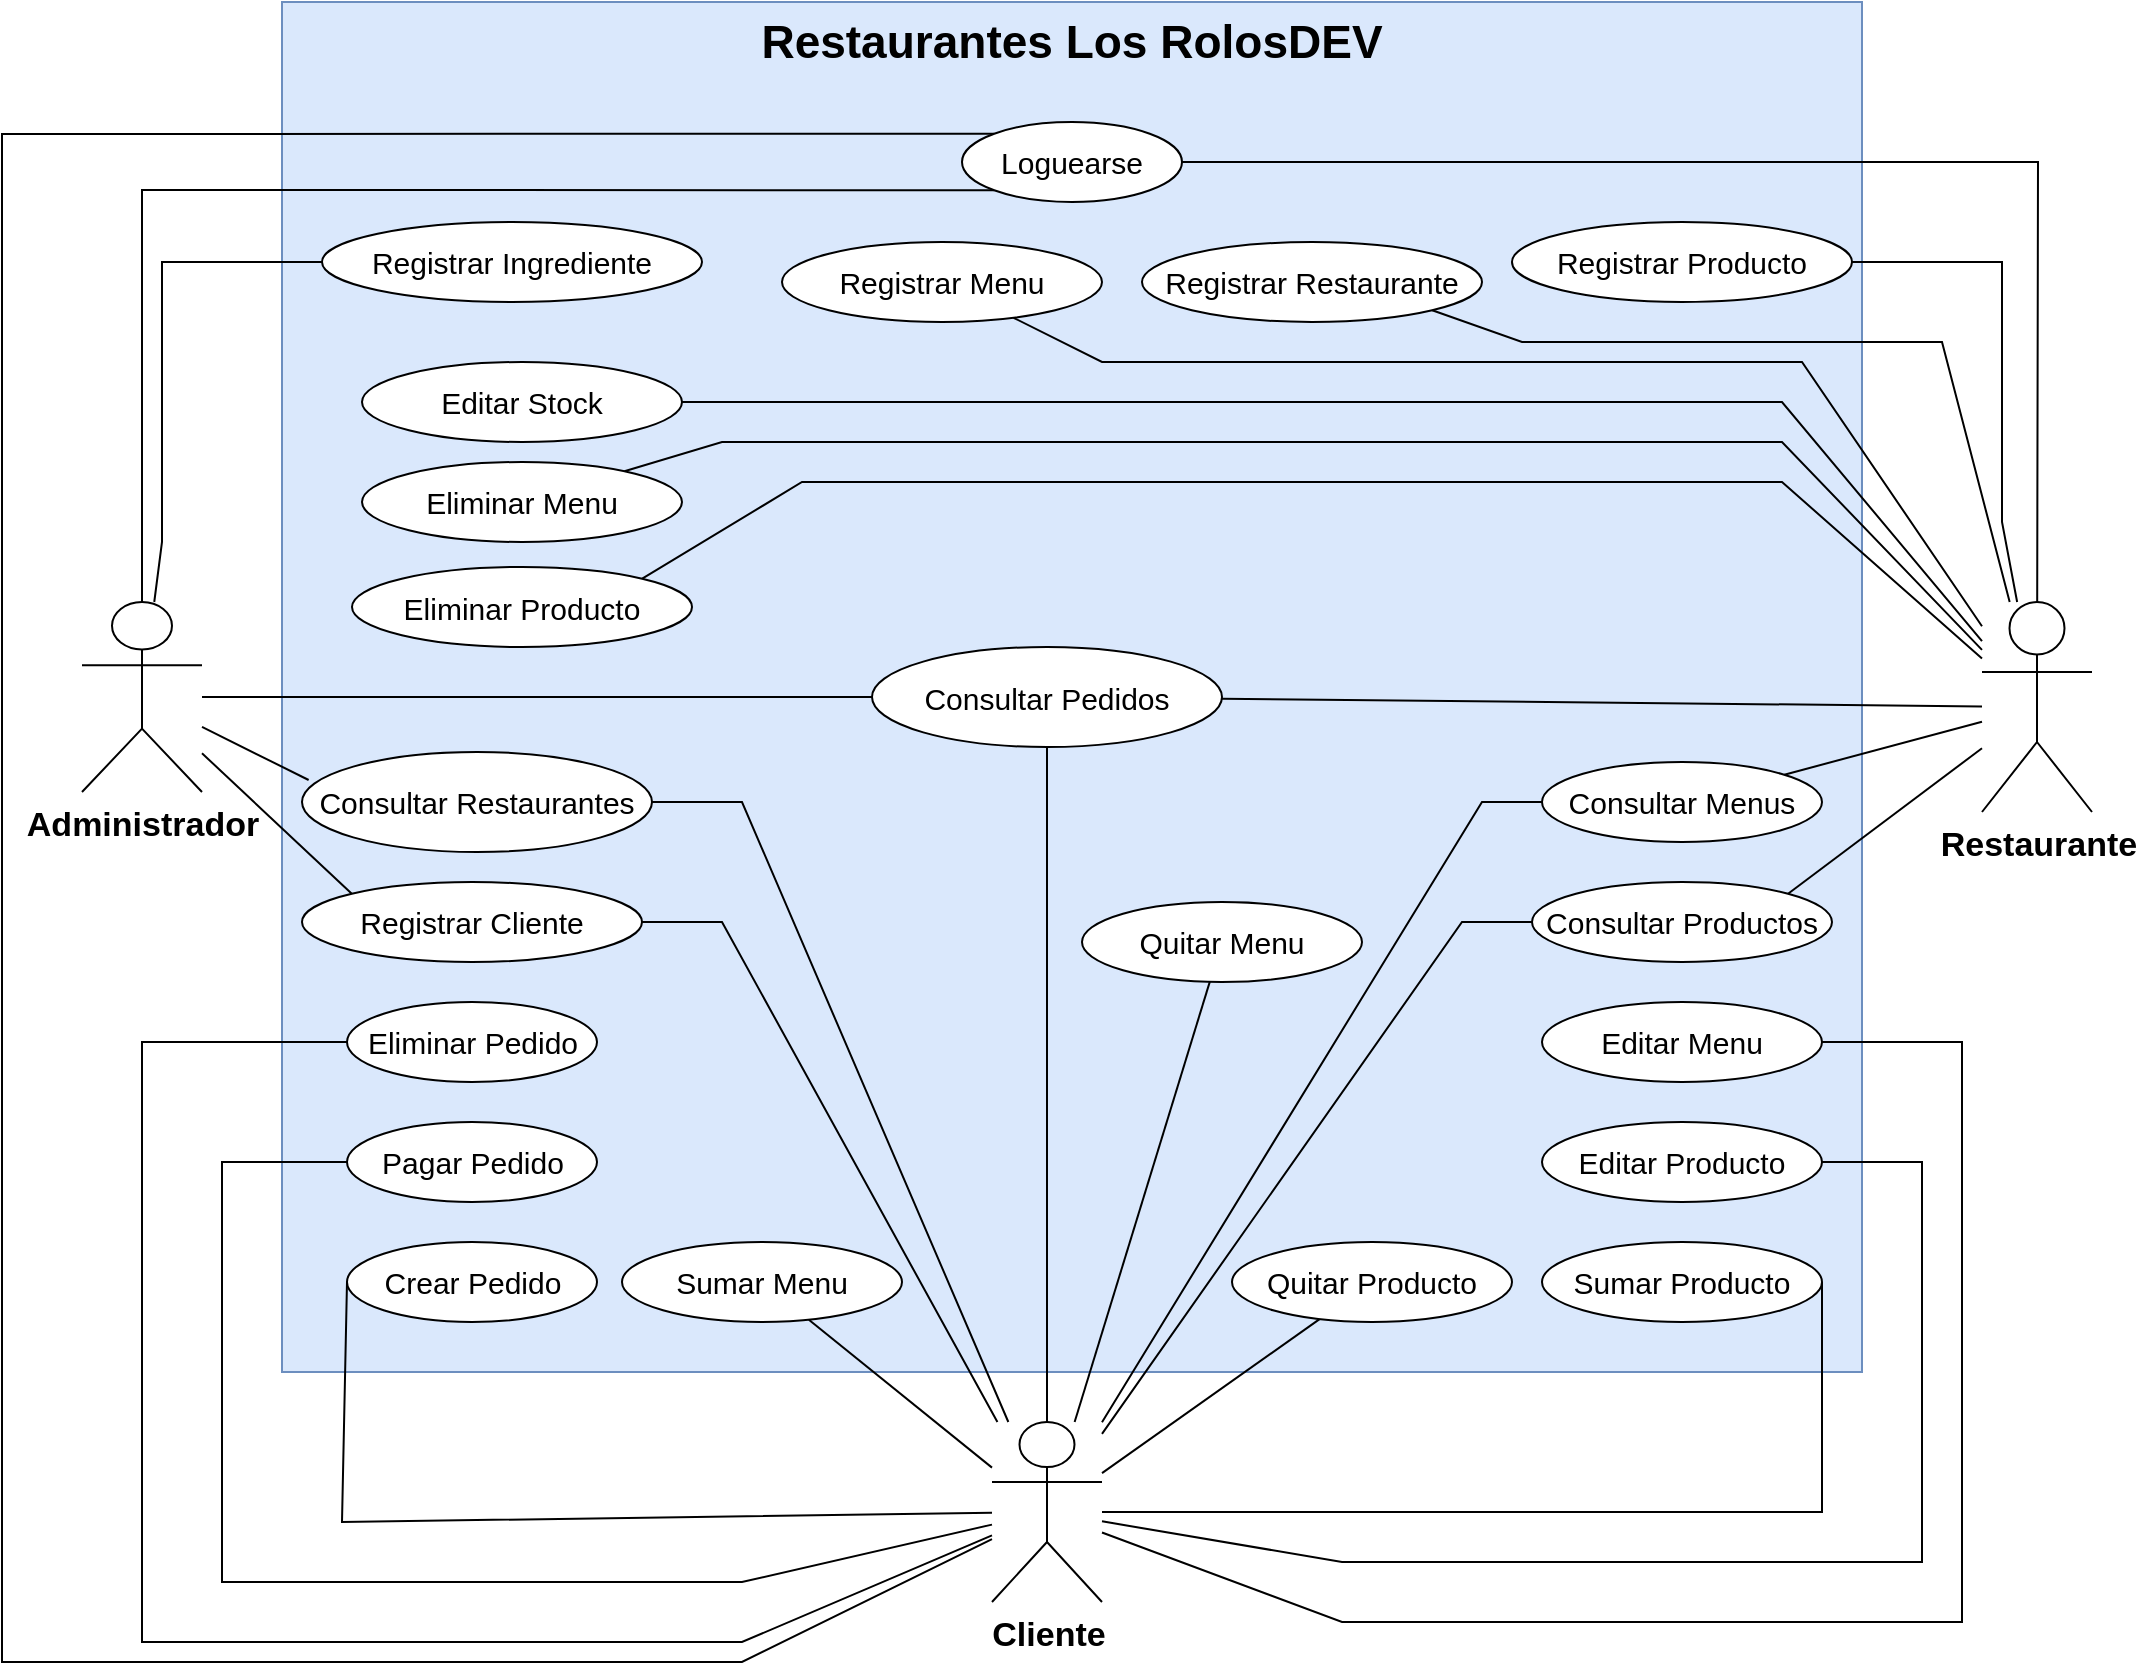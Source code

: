 <mxfile version="17.4.2" type="device"><diagram id="PljL2KxxUNv7dbQn0zdT" name="Page-1"><mxGraphModel dx="1326" dy="851" grid="1" gridSize="10" guides="1" tooltips="1" connect="1" arrows="1" fold="1" page="1" pageScale="1" pageWidth="1100" pageHeight="850" math="0" shadow="0"><root><mxCell id="0"/><mxCell id="1" parent="0"/><mxCell id="F2qbAsjcGgacATyDahgW-2" value="" style="rounded=0;whiteSpace=wrap;html=1;fillColor=#dae8fc;strokeColor=#6c8ebf;" vertex="1" parent="1"><mxGeometry x="150" y="10" width="790" height="685" as="geometry"/></mxCell><mxCell id="F2qbAsjcGgacATyDahgW-14" style="edgeStyle=none;rounded=0;orthogonalLoop=1;jettySize=auto;html=1;fontSize=15;endArrow=none;endFill=0;strokeColor=#000000;" edge="1" parent="1" source="F2qbAsjcGgacATyDahgW-3" target="F2qbAsjcGgacATyDahgW-13"><mxGeometry relative="1" as="geometry"><Array as="points"><mxPoint x="90" y="280"/><mxPoint x="90" y="140"/></Array></mxGeometry></mxCell><mxCell id="F2qbAsjcGgacATyDahgW-58" style="edgeStyle=none;rounded=0;orthogonalLoop=1;jettySize=auto;html=1;entryX=0.019;entryY=0.28;entryDx=0;entryDy=0;entryPerimeter=0;fontSize=17;endArrow=none;endFill=0;strokeColor=#000000;" edge="1" parent="1" source="F2qbAsjcGgacATyDahgW-3" target="F2qbAsjcGgacATyDahgW-39"><mxGeometry relative="1" as="geometry"/></mxCell><mxCell id="F2qbAsjcGgacATyDahgW-59" style="edgeStyle=none;rounded=0;orthogonalLoop=1;jettySize=auto;html=1;entryX=0;entryY=0;entryDx=0;entryDy=0;fontSize=17;endArrow=none;endFill=0;strokeColor=#000000;" edge="1" parent="1" source="F2qbAsjcGgacATyDahgW-3" target="F2qbAsjcGgacATyDahgW-19"><mxGeometry relative="1" as="geometry"/></mxCell><mxCell id="F2qbAsjcGgacATyDahgW-3" value="Administrador" style="shape=umlActor;verticalLabelPosition=bottom;verticalAlign=top;html=1;outlineConnect=0;fontSize=17;fontStyle=1" vertex="1" parent="1"><mxGeometry x="50" y="310" width="60" height="95" as="geometry"/></mxCell><mxCell id="F2qbAsjcGgacATyDahgW-9" style="edgeStyle=none;rounded=0;orthogonalLoop=1;jettySize=auto;html=1;fontSize=23;endArrow=none;endFill=0;strokeColor=#000000;" edge="1" parent="1" source="F2qbAsjcGgacATyDahgW-4" target="F2qbAsjcGgacATyDahgW-6"><mxGeometry relative="1" as="geometry"><Array as="points"><mxPoint x="1028" y="90"/></Array></mxGeometry></mxCell><mxCell id="F2qbAsjcGgacATyDahgW-23" style="edgeStyle=none;rounded=0;orthogonalLoop=1;jettySize=auto;html=1;fontSize=15;endArrow=none;endFill=0;strokeColor=#000000;" edge="1" parent="1" source="F2qbAsjcGgacATyDahgW-4" target="F2qbAsjcGgacATyDahgW-18"><mxGeometry relative="1" as="geometry"><Array as="points"><mxPoint x="900" y="210"/></Array></mxGeometry></mxCell><mxCell id="F2qbAsjcGgacATyDahgW-62" style="edgeStyle=none;rounded=0;orthogonalLoop=1;jettySize=auto;html=1;fontSize=17;endArrow=none;endFill=0;strokeColor=#000000;entryX=1;entryY=1;entryDx=0;entryDy=0;" edge="1" parent="1" source="F2qbAsjcGgacATyDahgW-4" target="F2qbAsjcGgacATyDahgW-15"><mxGeometry relative="1" as="geometry"><Array as="points"><mxPoint x="980" y="180"/><mxPoint x="770" y="180"/></Array></mxGeometry></mxCell><mxCell id="F2qbAsjcGgacATyDahgW-4" value="Restaurante" style="shape=umlActor;verticalLabelPosition=bottom;verticalAlign=top;html=1;outlineConnect=0;fontSize=17;fontStyle=1" vertex="1" parent="1"><mxGeometry x="1000" y="310" width="55" height="105" as="geometry"/></mxCell><mxCell id="F2qbAsjcGgacATyDahgW-7" style="rounded=0;orthogonalLoop=1;jettySize=auto;html=1;entryX=0;entryY=0;entryDx=0;entryDy=0;fontSize=20;strokeColor=#000000;endArrow=none;endFill=0;" edge="1" parent="1" source="F2qbAsjcGgacATyDahgW-5" target="F2qbAsjcGgacATyDahgW-6"><mxGeometry relative="1" as="geometry"><mxPoint x="508" y="730.141" as="sourcePoint"/><mxPoint x="493" y="90" as="targetPoint"/><Array as="points"><mxPoint x="380" y="840"/><mxPoint x="10" y="840"/><mxPoint x="10" y="76"/></Array></mxGeometry></mxCell><mxCell id="F2qbAsjcGgacATyDahgW-20" style="edgeStyle=none;rounded=0;orthogonalLoop=1;jettySize=auto;html=1;fontSize=15;endArrow=none;endFill=0;strokeColor=#000000;" edge="1" parent="1" source="F2qbAsjcGgacATyDahgW-5" target="F2qbAsjcGgacATyDahgW-32"><mxGeometry relative="1" as="geometry"/></mxCell><mxCell id="F2qbAsjcGgacATyDahgW-41" style="edgeStyle=none;rounded=0;orthogonalLoop=1;jettySize=auto;html=1;fontSize=17;endArrow=none;endFill=0;strokeColor=#000000;" edge="1" parent="1" source="F2qbAsjcGgacATyDahgW-5" target="F2qbAsjcGgacATyDahgW-34"><mxGeometry relative="1" as="geometry"><Array as="points"><mxPoint x="680" y="790"/><mxPoint x="970" y="790"/><mxPoint x="970" y="590"/></Array></mxGeometry></mxCell><mxCell id="F2qbAsjcGgacATyDahgW-46" style="edgeStyle=none;rounded=0;orthogonalLoop=1;jettySize=auto;html=1;fontSize=17;endArrow=none;endFill=0;strokeColor=#000000;entryX=1;entryY=0.5;entryDx=0;entryDy=0;" edge="1" parent="1" source="F2qbAsjcGgacATyDahgW-5" target="F2qbAsjcGgacATyDahgW-25"><mxGeometry relative="1" as="geometry"><Array as="points"><mxPoint x="920" y="765"/></Array></mxGeometry></mxCell><mxCell id="F2qbAsjcGgacATyDahgW-47" style="edgeStyle=none;rounded=0;orthogonalLoop=1;jettySize=auto;html=1;fontSize=17;endArrow=none;endFill=0;strokeColor=#000000;entryX=0;entryY=0.5;entryDx=0;entryDy=0;" edge="1" parent="1" source="F2qbAsjcGgacATyDahgW-5" target="F2qbAsjcGgacATyDahgW-26"><mxGeometry relative="1" as="geometry"><Array as="points"><mxPoint x="180" y="770"/></Array></mxGeometry></mxCell><mxCell id="F2qbAsjcGgacATyDahgW-48" style="edgeStyle=none;rounded=0;orthogonalLoop=1;jettySize=auto;html=1;fontSize=17;endArrow=none;endFill=0;strokeColor=#000000;entryX=0;entryY=0.5;entryDx=0;entryDy=0;" edge="1" parent="1" source="F2qbAsjcGgacATyDahgW-5" target="F2qbAsjcGgacATyDahgW-36"><mxGeometry relative="1" as="geometry"><mxPoint x="380" y="870" as="sourcePoint"/><Array as="points"><mxPoint x="380" y="800"/><mxPoint x="120" y="800"/><mxPoint x="120" y="590"/></Array></mxGeometry></mxCell><mxCell id="F2qbAsjcGgacATyDahgW-49" style="edgeStyle=none;rounded=0;orthogonalLoop=1;jettySize=auto;html=1;fontSize=17;endArrow=none;endFill=0;strokeColor=#000000;entryX=0;entryY=0.5;entryDx=0;entryDy=0;" edge="1" parent="1" source="F2qbAsjcGgacATyDahgW-5" target="F2qbAsjcGgacATyDahgW-29"><mxGeometry relative="1" as="geometry"><Array as="points"><mxPoint x="380" y="830"/><mxPoint x="80" y="830"/><mxPoint x="80" y="530"/></Array></mxGeometry></mxCell><mxCell id="F2qbAsjcGgacATyDahgW-52" style="edgeStyle=none;rounded=0;orthogonalLoop=1;jettySize=auto;html=1;fontSize=17;endArrow=none;endFill=0;strokeColor=#000000;" edge="1" parent="1" source="F2qbAsjcGgacATyDahgW-5" target="F2qbAsjcGgacATyDahgW-33"><mxGeometry relative="1" as="geometry"/></mxCell><mxCell id="F2qbAsjcGgacATyDahgW-53" style="edgeStyle=none;rounded=0;orthogonalLoop=1;jettySize=auto;html=1;fontSize=17;endArrow=none;endFill=0;strokeColor=#000000;" edge="1" parent="1" source="F2qbAsjcGgacATyDahgW-5" target="F2qbAsjcGgacATyDahgW-40"><mxGeometry relative="1" as="geometry"/></mxCell><mxCell id="F2qbAsjcGgacATyDahgW-56" style="edgeStyle=none;rounded=0;orthogonalLoop=1;jettySize=auto;html=1;fontSize=17;endArrow=none;endFill=0;strokeColor=#000000;entryX=1;entryY=0.5;entryDx=0;entryDy=0;" edge="1" parent="1" source="F2qbAsjcGgacATyDahgW-5" target="F2qbAsjcGgacATyDahgW-39"><mxGeometry relative="1" as="geometry"><Array as="points"><mxPoint x="380" y="410"/></Array></mxGeometry></mxCell><mxCell id="F2qbAsjcGgacATyDahgW-57" style="edgeStyle=none;rounded=0;orthogonalLoop=1;jettySize=auto;html=1;fontSize=17;endArrow=none;endFill=0;strokeColor=#000000;entryX=1;entryY=0.5;entryDx=0;entryDy=0;" edge="1" parent="1" source="F2qbAsjcGgacATyDahgW-5" target="F2qbAsjcGgacATyDahgW-19"><mxGeometry relative="1" as="geometry"><Array as="points"><mxPoint x="370" y="470"/></Array></mxGeometry></mxCell><mxCell id="F2qbAsjcGgacATyDahgW-60" style="edgeStyle=none;rounded=0;orthogonalLoop=1;jettySize=auto;html=1;entryX=0;entryY=0.5;entryDx=0;entryDy=0;fontSize=17;endArrow=none;endFill=0;strokeColor=#000000;" edge="1" parent="1" source="F2qbAsjcGgacATyDahgW-5" target="F2qbAsjcGgacATyDahgW-38"><mxGeometry relative="1" as="geometry"><Array as="points"><mxPoint x="740" y="470"/></Array></mxGeometry></mxCell><mxCell id="F2qbAsjcGgacATyDahgW-61" style="edgeStyle=none;rounded=0;orthogonalLoop=1;jettySize=auto;html=1;entryX=0;entryY=0.5;entryDx=0;entryDy=0;fontSize=17;endArrow=none;endFill=0;strokeColor=#000000;" edge="1" parent="1" source="F2qbAsjcGgacATyDahgW-5" target="F2qbAsjcGgacATyDahgW-37"><mxGeometry relative="1" as="geometry"><Array as="points"><mxPoint x="750" y="410"/></Array></mxGeometry></mxCell><mxCell id="F2qbAsjcGgacATyDahgW-5" value="Cliente" style="shape=umlActor;verticalLabelPosition=bottom;verticalAlign=top;html=1;outlineConnect=0;fontSize=17;fontStyle=1" vertex="1" parent="1"><mxGeometry x="505" y="720" width="55" height="90" as="geometry"/></mxCell><mxCell id="F2qbAsjcGgacATyDahgW-10" style="edgeStyle=none;rounded=0;orthogonalLoop=1;jettySize=auto;html=1;fontSize=23;endArrow=none;endFill=0;strokeColor=#000000;exitX=0;exitY=1;exitDx=0;exitDy=0;" edge="1" parent="1" source="F2qbAsjcGgacATyDahgW-6" target="F2qbAsjcGgacATyDahgW-3"><mxGeometry relative="1" as="geometry"><Array as="points"><mxPoint x="80" y="104"/></Array></mxGeometry></mxCell><mxCell id="F2qbAsjcGgacATyDahgW-6" value="Loguearse" style="ellipse;whiteSpace=wrap;html=1;fontSize=15;" vertex="1" parent="1"><mxGeometry x="490" y="70" width="110" height="40" as="geometry"/></mxCell><mxCell id="F2qbAsjcGgacATyDahgW-8" value="Restaurantes Los RolosDEV" style="text;html=1;strokeColor=none;fillColor=none;align=center;verticalAlign=middle;whiteSpace=wrap;rounded=0;fontSize=23;fontStyle=1" vertex="1" parent="1"><mxGeometry x="270" y="10" width="550" height="40" as="geometry"/></mxCell><mxCell id="F2qbAsjcGgacATyDahgW-13" value="Registrar Ingrediente" style="ellipse;whiteSpace=wrap;html=1;fontSize=15;" vertex="1" parent="1"><mxGeometry x="170" y="120" width="190" height="40" as="geometry"/></mxCell><mxCell id="F2qbAsjcGgacATyDahgW-15" value="Registrar Restaurante" style="ellipse;whiteSpace=wrap;html=1;fontSize=15;" vertex="1" parent="1"><mxGeometry x="580" y="130" width="170" height="40" as="geometry"/></mxCell><mxCell id="F2qbAsjcGgacATyDahgW-50" style="edgeStyle=none;rounded=0;orthogonalLoop=1;jettySize=auto;html=1;fontSize=17;endArrow=none;endFill=0;strokeColor=#000000;" edge="1" parent="1" source="F2qbAsjcGgacATyDahgW-16" target="F2qbAsjcGgacATyDahgW-4"><mxGeometry relative="1" as="geometry"><Array as="points"><mxPoint x="1010" y="140"/><mxPoint x="1010" y="270"/></Array></mxGeometry></mxCell><mxCell id="F2qbAsjcGgacATyDahgW-16" value="Registrar Producto" style="ellipse;whiteSpace=wrap;html=1;fontSize=15;" vertex="1" parent="1"><mxGeometry x="765" y="120" width="170" height="40" as="geometry"/></mxCell><mxCell id="F2qbAsjcGgacATyDahgW-24" style="edgeStyle=none;rounded=0;orthogonalLoop=1;jettySize=auto;html=1;fontSize=15;endArrow=none;endFill=0;strokeColor=#000000;" edge="1" parent="1" source="F2qbAsjcGgacATyDahgW-17" target="F2qbAsjcGgacATyDahgW-4"><mxGeometry relative="1" as="geometry"><Array as="points"><mxPoint x="560" y="190"/><mxPoint x="910" y="190"/></Array></mxGeometry></mxCell><mxCell id="F2qbAsjcGgacATyDahgW-17" value="Registrar Menu" style="ellipse;whiteSpace=wrap;html=1;fontSize=15;" vertex="1" parent="1"><mxGeometry x="400" y="130" width="160" height="40" as="geometry"/></mxCell><mxCell id="F2qbAsjcGgacATyDahgW-18" value="Editar Stock" style="ellipse;whiteSpace=wrap;html=1;fontSize=15;" vertex="1" parent="1"><mxGeometry x="190" y="190" width="160" height="40" as="geometry"/></mxCell><mxCell id="F2qbAsjcGgacATyDahgW-19" value="Registrar Cliente" style="ellipse;whiteSpace=wrap;html=1;fontSize=15;" vertex="1" parent="1"><mxGeometry x="160" y="450" width="170" height="40" as="geometry"/></mxCell><mxCell id="F2qbAsjcGgacATyDahgW-25" value="Sumar Producto" style="ellipse;whiteSpace=wrap;html=1;fontSize=15;" vertex="1" parent="1"><mxGeometry x="780" y="630" width="140" height="40" as="geometry"/></mxCell><mxCell id="F2qbAsjcGgacATyDahgW-26" value="Crear Pedido&lt;span style=&quot;color: rgba(0 , 0 , 0 , 0) ; font-family: monospace ; font-size: 0px&quot;&gt;%3CmxGraphModel%3E%3Croot%3E%3CmxCell%20id%3D%220%22%2F%3E%3CmxCell%20id%3D%221%22%20parent%3D%220%22%2F%3E%3CmxCell%20id%3D%222%22%20value%3D%22Cargar%20Producto%22%20style%3D%22ellipse%3BwhiteSpace%3Dwrap%3Bhtml%3D1%3BfontSize%3D15%3B%22%20vertex%3D%221%22%20parent%3D%221%22%3E%3CmxGeometry%20x%3D%22280%22%20y%3D%22600%22%20width%3D%22170%22%20height%3D%2240%22%20as%3D%22geometry%22%2F%3E%3C%2FmxCell%3E%3C%2Froot%3E%3C%2FmxGraphModel%3E&lt;/span&gt;" style="ellipse;whiteSpace=wrap;html=1;fontSize=15;" vertex="1" parent="1"><mxGeometry x="182.5" y="630" width="125" height="40" as="geometry"/></mxCell><mxCell id="F2qbAsjcGgacATyDahgW-63" style="edgeStyle=none;rounded=0;orthogonalLoop=1;jettySize=auto;html=1;fontSize=17;endArrow=none;endFill=0;strokeColor=#000000;" edge="1" parent="1" source="F2qbAsjcGgacATyDahgW-27" target="F2qbAsjcGgacATyDahgW-5"><mxGeometry relative="1" as="geometry"/></mxCell><mxCell id="F2qbAsjcGgacATyDahgW-27" value="Sumar Menu" style="ellipse;whiteSpace=wrap;html=1;fontSize=15;" vertex="1" parent="1"><mxGeometry x="320" y="630" width="140" height="40" as="geometry"/></mxCell><mxCell id="F2qbAsjcGgacATyDahgW-29" value="Eliminar Pedido&lt;span style=&quot;color: rgba(0 , 0 , 0 , 0) ; font-family: monospace ; font-size: 0px&quot;&gt;%3CmxGraphModel%3E%3Croot%3E%3CmxCell%20id%3D%220%22%2F%3E%3CmxCell%20id%3D%221%22%20parent%3D%220%22%2F%3E%3CmxCell%20id%3D%222%22%20value%3D%22Cargar%20Producto%22%20style%3D%22ellipse%3BwhiteSpace%3Dwrap%3Bhtml%3D1%3BfontSize%3D15%3B%22%20vertex%3D%221%22%20parent%3D%221%22%3E%3CmxGeometry%20x%3D%22280%22%20y%3D%22600%22%20width%3D%22170%22%20height%3D%2240%22%20as%3D%22geometry%22%2F%3E%3C%2FmxCell%3E%3C%2Froot%3E%3C%2FmxGraphModel%3E&lt;/span&gt;" style="ellipse;whiteSpace=wrap;html=1;fontSize=15;" vertex="1" parent="1"><mxGeometry x="182.5" y="510" width="125" height="40" as="geometry"/></mxCell><mxCell id="F2qbAsjcGgacATyDahgW-32" value="Quitar Menu" style="ellipse;whiteSpace=wrap;html=1;fontSize=15;" vertex="1" parent="1"><mxGeometry x="550" y="460" width="140" height="40" as="geometry"/></mxCell><mxCell id="F2qbAsjcGgacATyDahgW-33" value="Quitar Producto" style="ellipse;whiteSpace=wrap;html=1;fontSize=15;" vertex="1" parent="1"><mxGeometry x="625" y="630" width="140" height="40" as="geometry"/></mxCell><mxCell id="F2qbAsjcGgacATyDahgW-34" value="Editar Producto" style="ellipse;whiteSpace=wrap;html=1;fontSize=15;" vertex="1" parent="1"><mxGeometry x="780" y="570" width="140" height="40" as="geometry"/></mxCell><mxCell id="F2qbAsjcGgacATyDahgW-51" style="edgeStyle=none;rounded=0;orthogonalLoop=1;jettySize=auto;html=1;fontSize=17;endArrow=none;endFill=0;strokeColor=#000000;" edge="1" parent="1" source="F2qbAsjcGgacATyDahgW-35" target="F2qbAsjcGgacATyDahgW-5"><mxGeometry relative="1" as="geometry"><Array as="points"><mxPoint x="990" y="530"/><mxPoint x="990" y="820"/><mxPoint x="680" y="820"/></Array></mxGeometry></mxCell><mxCell id="F2qbAsjcGgacATyDahgW-35" value="Editar Menu" style="ellipse;whiteSpace=wrap;html=1;fontSize=15;" vertex="1" parent="1"><mxGeometry x="780" y="510" width="140" height="40" as="geometry"/></mxCell><mxCell id="F2qbAsjcGgacATyDahgW-36" value="Pagar Pedido&lt;span style=&quot;color: rgba(0 , 0 , 0 , 0) ; font-family: monospace ; font-size: 0px&quot;&gt;%3CmxGraphModel%3E%3Croot%3E%3CmxCell%20id%3D%220%22%2F%3E%3CmxCell%20id%3D%221%22%20parent%3D%220%22%2F%3E%3CmxCell%20id%3D%222%22%20value%3D%22Cargar%20Producto%22%20style%3D%22ellipse%3BwhiteSpace%3Dwrap%3Bhtml%3D1%3BfontSize%3D15%3B%22%20vertex%3D%221%22%20parent%3D%221%22%3E%3CmxGeometry%20x%3D%22280%22%20y%3D%22600%22%20width%3D%22170%22%20height%3D%2240%22%20as%3D%22geometry%22%2F%3E%3C%2FmxCell%3E%3C%2Froot%3E%3C%2FmxGraphModel%3E&lt;/span&gt;" style="ellipse;whiteSpace=wrap;html=1;fontSize=15;" vertex="1" parent="1"><mxGeometry x="182.5" y="570" width="125" height="40" as="geometry"/></mxCell><mxCell id="F2qbAsjcGgacATyDahgW-44" style="edgeStyle=none;rounded=0;orthogonalLoop=1;jettySize=auto;html=1;fontSize=17;endArrow=none;endFill=0;strokeColor=#000000;" edge="1" parent="1" source="F2qbAsjcGgacATyDahgW-37" target="F2qbAsjcGgacATyDahgW-4"><mxGeometry relative="1" as="geometry"/></mxCell><mxCell id="F2qbAsjcGgacATyDahgW-37" value="Consultar Menus" style="ellipse;whiteSpace=wrap;html=1;fontSize=15;" vertex="1" parent="1"><mxGeometry x="780" y="390" width="140" height="40" as="geometry"/></mxCell><mxCell id="F2qbAsjcGgacATyDahgW-45" style="edgeStyle=none;rounded=0;orthogonalLoop=1;jettySize=auto;html=1;fontSize=17;endArrow=none;endFill=0;strokeColor=#000000;exitX=1;exitY=0;exitDx=0;exitDy=0;" edge="1" parent="1" source="F2qbAsjcGgacATyDahgW-38" target="F2qbAsjcGgacATyDahgW-4"><mxGeometry relative="1" as="geometry"/></mxCell><mxCell id="F2qbAsjcGgacATyDahgW-38" value="Consultar Productos" style="ellipse;whiteSpace=wrap;html=1;fontSize=15;" vertex="1" parent="1"><mxGeometry x="775" y="450" width="150" height="40" as="geometry"/></mxCell><mxCell id="F2qbAsjcGgacATyDahgW-39" value="Consultar Restaurantes" style="ellipse;whiteSpace=wrap;html=1;fontSize=15;" vertex="1" parent="1"><mxGeometry x="160" y="385" width="175" height="50" as="geometry"/></mxCell><mxCell id="F2qbAsjcGgacATyDahgW-54" style="edgeStyle=none;rounded=0;orthogonalLoop=1;jettySize=auto;html=1;fontSize=17;endArrow=none;endFill=0;strokeColor=#000000;" edge="1" parent="1" source="F2qbAsjcGgacATyDahgW-40" target="F2qbAsjcGgacATyDahgW-4"><mxGeometry relative="1" as="geometry"/></mxCell><mxCell id="F2qbAsjcGgacATyDahgW-55" style="edgeStyle=none;rounded=0;orthogonalLoop=1;jettySize=auto;html=1;fontSize=17;endArrow=none;endFill=0;strokeColor=#000000;" edge="1" parent="1" source="F2qbAsjcGgacATyDahgW-40" target="F2qbAsjcGgacATyDahgW-3"><mxGeometry relative="1" as="geometry"/></mxCell><mxCell id="F2qbAsjcGgacATyDahgW-40" value="Consultar Pedidos" style="ellipse;whiteSpace=wrap;html=1;fontSize=15;" vertex="1" parent="1"><mxGeometry x="445" y="332.5" width="175" height="50" as="geometry"/></mxCell><mxCell id="F2qbAsjcGgacATyDahgW-67" style="edgeStyle=none;rounded=0;orthogonalLoop=1;jettySize=auto;html=1;fontSize=17;endArrow=none;endFill=0;strokeColor=#000000;" edge="1" parent="1" source="F2qbAsjcGgacATyDahgW-65" target="F2qbAsjcGgacATyDahgW-4"><mxGeometry relative="1" as="geometry"><Array as="points"><mxPoint x="370" y="230"/><mxPoint x="900" y="230"/></Array></mxGeometry></mxCell><mxCell id="F2qbAsjcGgacATyDahgW-65" value="Eliminar Menu" style="ellipse;whiteSpace=wrap;html=1;fontSize=15;" vertex="1" parent="1"><mxGeometry x="190" y="240" width="160" height="40" as="geometry"/></mxCell><mxCell id="F2qbAsjcGgacATyDahgW-68" style="edgeStyle=none;rounded=0;orthogonalLoop=1;jettySize=auto;html=1;fontSize=17;endArrow=none;endFill=0;strokeColor=#000000;exitX=1;exitY=0;exitDx=0;exitDy=0;" edge="1" parent="1" source="F2qbAsjcGgacATyDahgW-66" target="F2qbAsjcGgacATyDahgW-4"><mxGeometry relative="1" as="geometry"><Array as="points"><mxPoint x="410" y="250"/><mxPoint x="900" y="250"/></Array></mxGeometry></mxCell><mxCell id="F2qbAsjcGgacATyDahgW-66" value="Eliminar Producto" style="ellipse;whiteSpace=wrap;html=1;fontSize=15;" vertex="1" parent="1"><mxGeometry x="185" y="292.5" width="170" height="40" as="geometry"/></mxCell></root></mxGraphModel></diagram></mxfile>